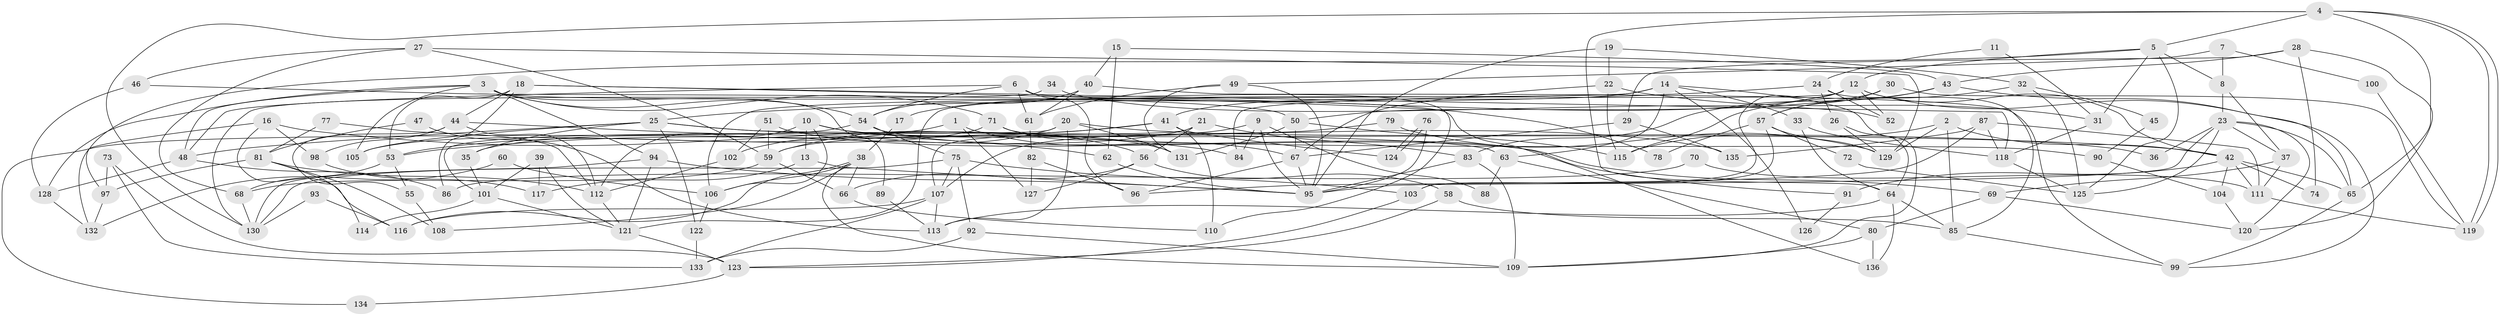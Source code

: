 // coarse degree distribution, {9: 0.058823529411764705, 4: 0.17647058823529413, 2: 0.058823529411764705, 6: 0.08823529411764706, 5: 0.25, 7: 0.10294117647058823, 8: 0.10294117647058823, 3: 0.11764705882352941, 12: 0.029411764705882353, 10: 0.014705882352941176}
// Generated by graph-tools (version 1.1) at 2025/37/03/04/25 23:37:02]
// undirected, 136 vertices, 272 edges
graph export_dot {
  node [color=gray90,style=filled];
  1;
  2;
  3;
  4;
  5;
  6;
  7;
  8;
  9;
  10;
  11;
  12;
  13;
  14;
  15;
  16;
  17;
  18;
  19;
  20;
  21;
  22;
  23;
  24;
  25;
  26;
  27;
  28;
  29;
  30;
  31;
  32;
  33;
  34;
  35;
  36;
  37;
  38;
  39;
  40;
  41;
  42;
  43;
  44;
  45;
  46;
  47;
  48;
  49;
  50;
  51;
  52;
  53;
  54;
  55;
  56;
  57;
  58;
  59;
  60;
  61;
  62;
  63;
  64;
  65;
  66;
  67;
  68;
  69;
  70;
  71;
  72;
  73;
  74;
  75;
  76;
  77;
  78;
  79;
  80;
  81;
  82;
  83;
  84;
  85;
  86;
  87;
  88;
  89;
  90;
  91;
  92;
  93;
  94;
  95;
  96;
  97;
  98;
  99;
  100;
  101;
  102;
  103;
  104;
  105;
  106;
  107;
  108;
  109;
  110;
  111;
  112;
  113;
  114;
  115;
  116;
  117;
  118;
  119;
  120;
  121;
  122;
  123;
  124;
  125;
  126;
  127;
  128;
  129;
  130;
  131;
  132;
  133;
  134;
  135;
  136;
  1 -- 53;
  1 -- 67;
  1 -- 127;
  2 -- 115;
  2 -- 129;
  2 -- 42;
  2 -- 85;
  3 -- 54;
  3 -- 48;
  3 -- 71;
  3 -- 89;
  3 -- 94;
  3 -- 105;
  3 -- 128;
  3 -- 136;
  4 -- 119;
  4 -- 119;
  4 -- 5;
  4 -- 64;
  4 -- 65;
  4 -- 130;
  5 -- 12;
  5 -- 125;
  5 -- 8;
  5 -- 31;
  5 -- 97;
  6 -- 96;
  6 -- 48;
  6 -- 54;
  6 -- 61;
  6 -- 110;
  7 -- 49;
  7 -- 8;
  7 -- 100;
  8 -- 23;
  8 -- 37;
  9 -- 95;
  9 -- 84;
  9 -- 59;
  9 -- 88;
  10 -- 56;
  10 -- 135;
  10 -- 13;
  10 -- 106;
  10 -- 112;
  11 -- 31;
  11 -- 24;
  12 -- 42;
  12 -- 121;
  12 -- 17;
  12 -- 52;
  12 -- 99;
  12 -- 103;
  13 -- 95;
  13 -- 117;
  14 -- 41;
  14 -- 33;
  14 -- 63;
  14 -- 84;
  14 -- 106;
  14 -- 109;
  14 -- 126;
  15 -- 43;
  15 -- 40;
  15 -- 62;
  16 -- 132;
  16 -- 116;
  16 -- 84;
  16 -- 98;
  17 -- 38;
  18 -- 44;
  18 -- 53;
  18 -- 78;
  18 -- 86;
  18 -- 118;
  19 -- 95;
  19 -- 22;
  19 -- 32;
  20 -- 131;
  20 -- 113;
  20 -- 36;
  20 -- 101;
  20 -- 102;
  21 -- 83;
  21 -- 35;
  21 -- 56;
  21 -- 107;
  22 -- 115;
  22 -- 67;
  22 -- 31;
  23 -- 65;
  23 -- 37;
  23 -- 36;
  23 -- 95;
  23 -- 120;
  23 -- 125;
  24 -- 25;
  24 -- 85;
  24 -- 26;
  24 -- 52;
  25 -- 105;
  25 -- 42;
  25 -- 35;
  25 -- 48;
  25 -- 63;
  25 -- 122;
  26 -- 64;
  26 -- 129;
  27 -- 59;
  27 -- 129;
  27 -- 46;
  27 -- 68;
  28 -- 120;
  28 -- 43;
  28 -- 29;
  28 -- 74;
  29 -- 67;
  29 -- 135;
  30 -- 57;
  30 -- 119;
  30 -- 50;
  31 -- 118;
  32 -- 125;
  32 -- 45;
  32 -- 115;
  33 -- 118;
  33 -- 64;
  34 -- 130;
  34 -- 52;
  35 -- 101;
  37 -- 69;
  37 -- 111;
  38 -- 106;
  38 -- 108;
  38 -- 66;
  38 -- 109;
  38 -- 116;
  39 -- 121;
  39 -- 101;
  39 -- 117;
  40 -- 54;
  40 -- 99;
  40 -- 61;
  41 -- 59;
  41 -- 110;
  41 -- 53;
  41 -- 124;
  42 -- 65;
  42 -- 74;
  42 -- 91;
  42 -- 104;
  42 -- 111;
  43 -- 83;
  43 -- 65;
  43 -- 57;
  44 -- 62;
  44 -- 98;
  44 -- 55;
  44 -- 112;
  45 -- 90;
  46 -- 50;
  46 -- 128;
  47 -- 113;
  47 -- 81;
  48 -- 128;
  48 -- 86;
  49 -- 95;
  49 -- 61;
  49 -- 131;
  50 -- 67;
  50 -- 115;
  50 -- 131;
  51 -- 59;
  51 -- 102;
  51 -- 69;
  53 -- 68;
  53 -- 55;
  54 -- 75;
  54 -- 91;
  54 -- 134;
  55 -- 108;
  56 -- 66;
  56 -- 58;
  56 -- 127;
  57 -- 103;
  57 -- 72;
  57 -- 78;
  57 -- 129;
  58 -- 85;
  58 -- 123;
  59 -- 68;
  59 -- 66;
  60 -- 132;
  60 -- 106;
  61 -- 82;
  62 -- 95;
  63 -- 80;
  63 -- 88;
  64 -- 136;
  64 -- 85;
  64 -- 113;
  65 -- 99;
  66 -- 110;
  67 -- 95;
  67 -- 96;
  68 -- 130;
  69 -- 80;
  69 -- 120;
  70 -- 86;
  70 -- 111;
  71 -- 131;
  71 -- 90;
  71 -- 105;
  72 -- 125;
  73 -- 133;
  73 -- 123;
  73 -- 97;
  75 -- 92;
  75 -- 103;
  75 -- 107;
  75 -- 130;
  76 -- 124;
  76 -- 124;
  76 -- 95;
  77 -- 81;
  77 -- 112;
  79 -- 107;
  79 -- 129;
  80 -- 109;
  80 -- 136;
  81 -- 97;
  81 -- 112;
  81 -- 108;
  81 -- 114;
  82 -- 127;
  82 -- 96;
  83 -- 109;
  83 -- 95;
  85 -- 99;
  87 -- 118;
  87 -- 111;
  87 -- 96;
  87 -- 135;
  89 -- 113;
  90 -- 104;
  91 -- 126;
  92 -- 133;
  92 -- 109;
  93 -- 116;
  93 -- 130;
  94 -- 130;
  94 -- 95;
  94 -- 121;
  97 -- 132;
  98 -- 117;
  100 -- 119;
  101 -- 121;
  101 -- 114;
  102 -- 112;
  103 -- 123;
  104 -- 120;
  106 -- 122;
  107 -- 113;
  107 -- 116;
  107 -- 133;
  111 -- 119;
  112 -- 121;
  118 -- 125;
  121 -- 123;
  122 -- 133;
  123 -- 134;
  128 -- 132;
}
